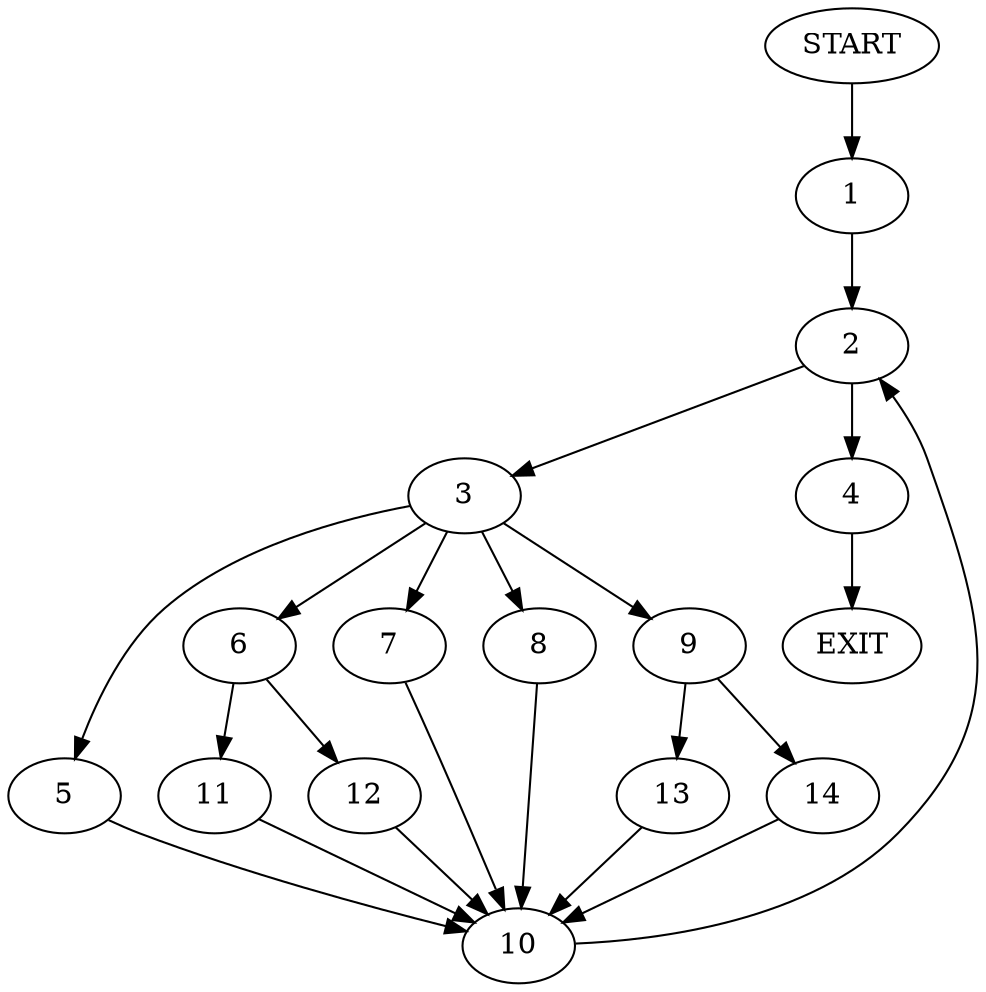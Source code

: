 digraph {
0 [label="START"]
15 [label="EXIT"]
0 -> 1
1 -> 2
2 -> 3
2 -> 4
3 -> 5
3 -> 6
3 -> 7
3 -> 8
3 -> 9
4 -> 15
5 -> 10
6 -> 11
6 -> 12
7 -> 10
8 -> 10
9 -> 13
9 -> 14
10 -> 2
11 -> 10
12 -> 10
13 -> 10
14 -> 10
}
